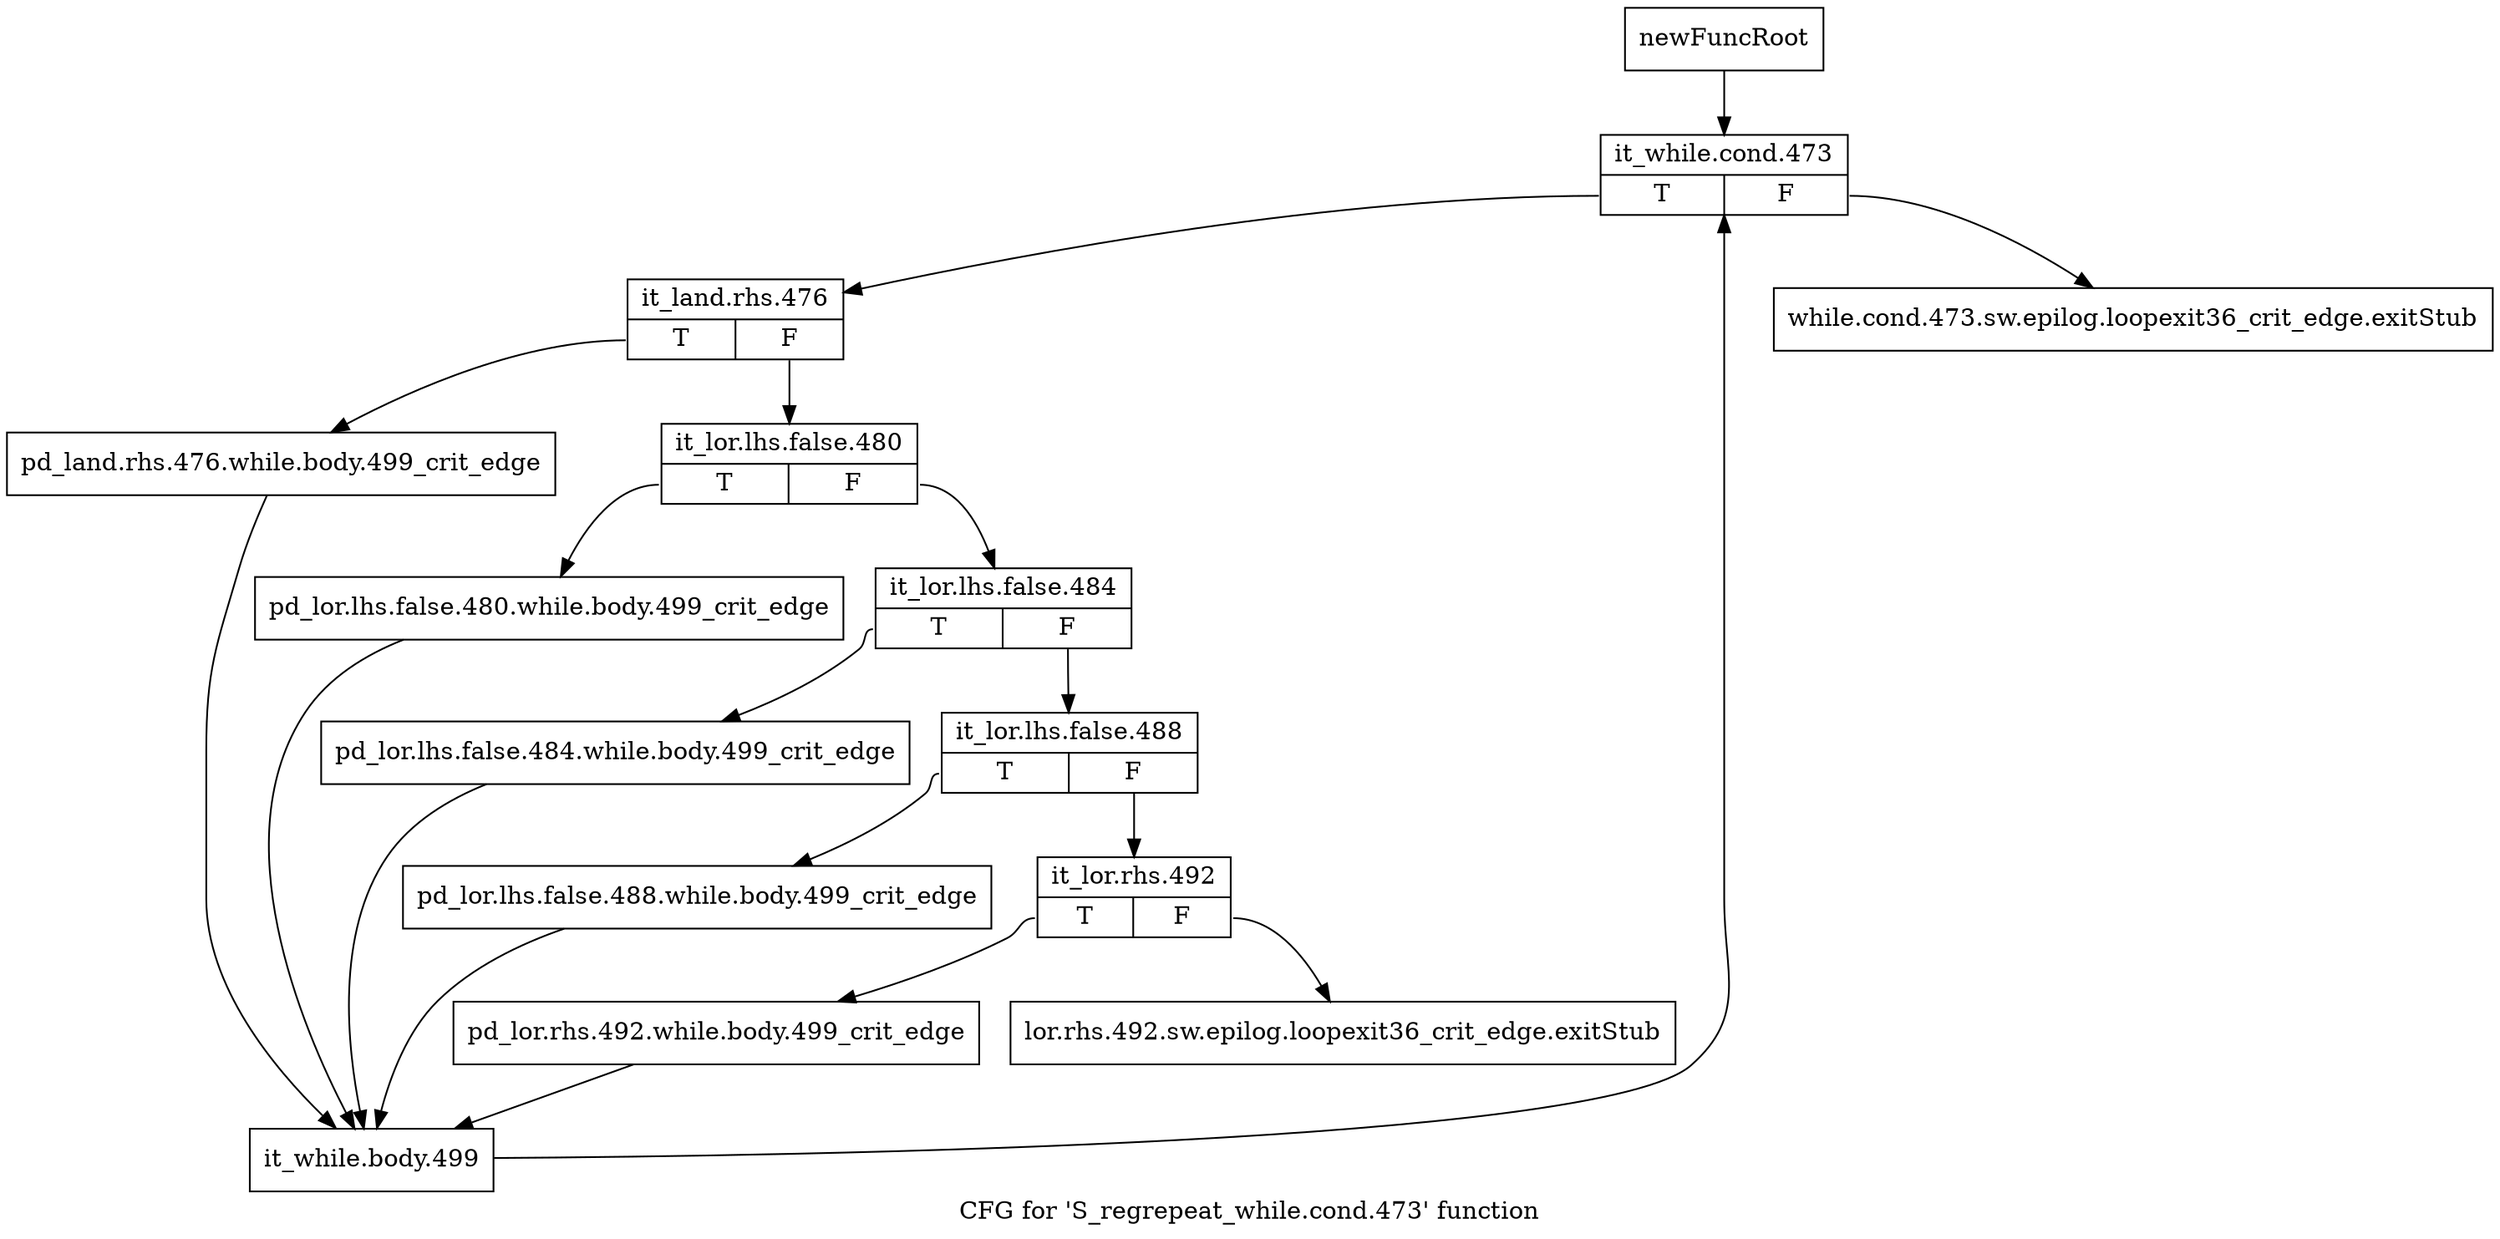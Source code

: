 digraph "CFG for 'S_regrepeat_while.cond.473' function" {
	label="CFG for 'S_regrepeat_while.cond.473' function";

	Node0x5413030 [shape=record,label="{newFuncRoot}"];
	Node0x5413030 -> Node0x5427b10;
	Node0x5427620 [shape=record,label="{while.cond.473.sw.epilog.loopexit36_crit_edge.exitStub}"];
	Node0x5427ac0 [shape=record,label="{lor.rhs.492.sw.epilog.loopexit36_crit_edge.exitStub}"];
	Node0x5427b10 [shape=record,label="{it_while.cond.473|{<s0>T|<s1>F}}"];
	Node0x5427b10:s0 -> Node0x5427b60;
	Node0x5427b10:s1 -> Node0x5427620;
	Node0x5427b60 [shape=record,label="{it_land.rhs.476|{<s0>T|<s1>F}}"];
	Node0x5427b60:s0 -> Node0x5427e30;
	Node0x5427b60:s1 -> Node0x5427bb0;
	Node0x5427bb0 [shape=record,label="{it_lor.lhs.false.480|{<s0>T|<s1>F}}"];
	Node0x5427bb0:s0 -> Node0x5427de0;
	Node0x5427bb0:s1 -> Node0x5427c00;
	Node0x5427c00 [shape=record,label="{it_lor.lhs.false.484|{<s0>T|<s1>F}}"];
	Node0x5427c00:s0 -> Node0x5427d90;
	Node0x5427c00:s1 -> Node0x5427c50;
	Node0x5427c50 [shape=record,label="{it_lor.lhs.false.488|{<s0>T|<s1>F}}"];
	Node0x5427c50:s0 -> Node0x5427d40;
	Node0x5427c50:s1 -> Node0x5427ca0;
	Node0x5427ca0 [shape=record,label="{it_lor.rhs.492|{<s0>T|<s1>F}}"];
	Node0x5427ca0:s0 -> Node0x5427cf0;
	Node0x5427ca0:s1 -> Node0x5427ac0;
	Node0x5427cf0 [shape=record,label="{pd_lor.rhs.492.while.body.499_crit_edge}"];
	Node0x5427cf0 -> Node0x5427e80;
	Node0x5427d40 [shape=record,label="{pd_lor.lhs.false.488.while.body.499_crit_edge}"];
	Node0x5427d40 -> Node0x5427e80;
	Node0x5427d90 [shape=record,label="{pd_lor.lhs.false.484.while.body.499_crit_edge}"];
	Node0x5427d90 -> Node0x5427e80;
	Node0x5427de0 [shape=record,label="{pd_lor.lhs.false.480.while.body.499_crit_edge}"];
	Node0x5427de0 -> Node0x5427e80;
	Node0x5427e30 [shape=record,label="{pd_land.rhs.476.while.body.499_crit_edge}"];
	Node0x5427e30 -> Node0x5427e80;
	Node0x5427e80 [shape=record,label="{it_while.body.499}"];
	Node0x5427e80 -> Node0x5427b10;
}

